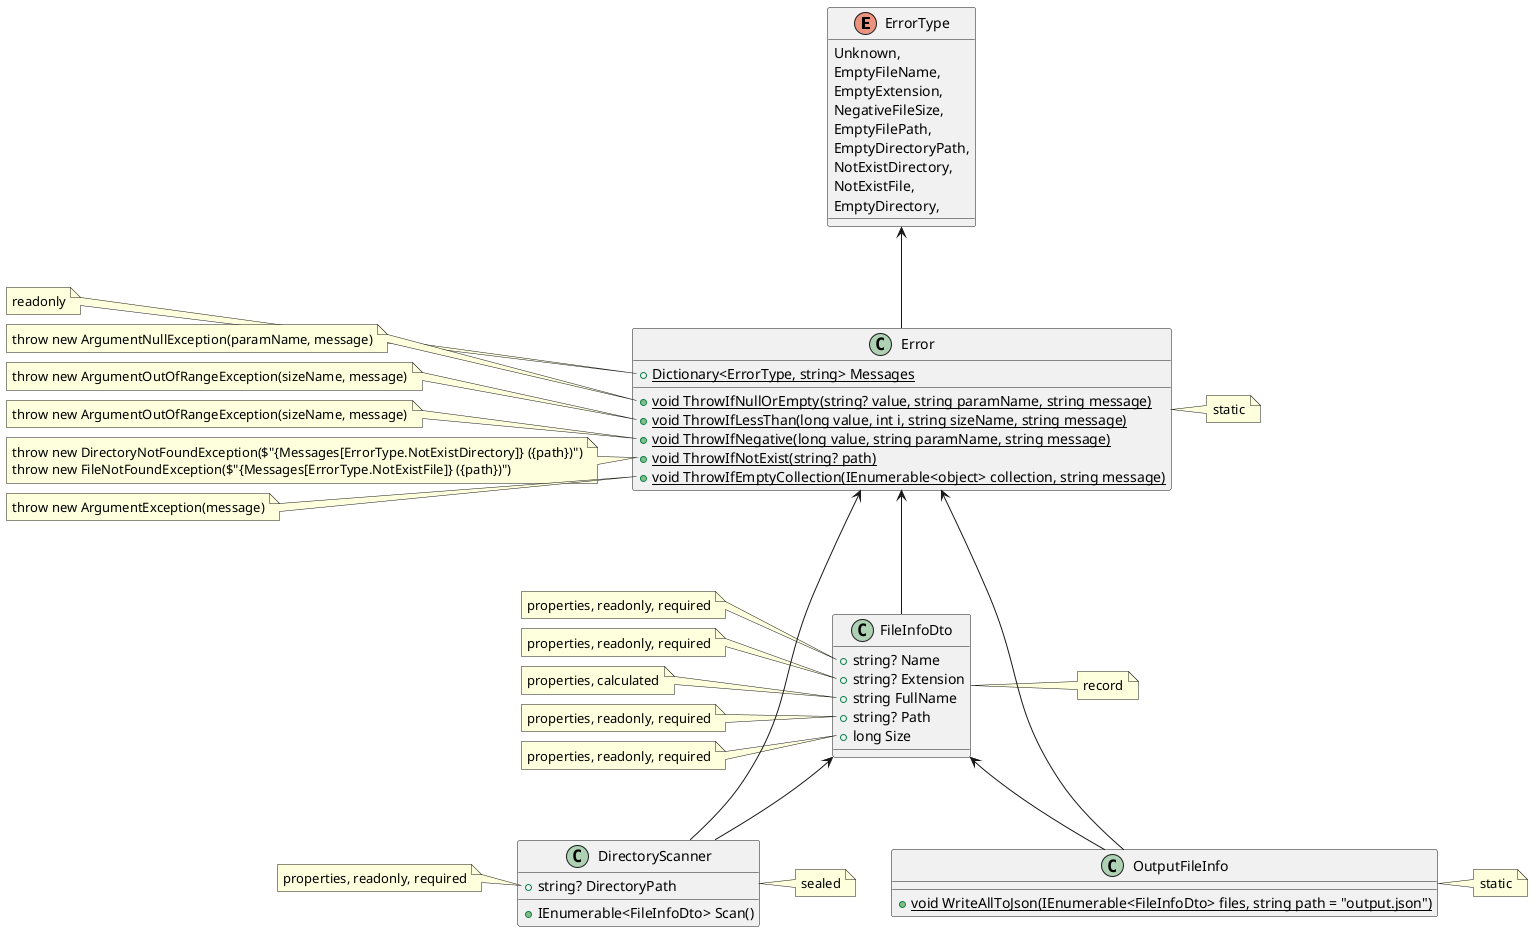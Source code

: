 ﻿@startuml
'https://plantuml.com/class-diagram

enum ErrorType 
{
    Unknown,
    EmptyFileName,
    EmptyExtension,
    NegativeFileSize,
    EmptyFilePath,
    EmptyDirectoryPath,
    NotExistDirectory,
    NotExistFile,
    EmptyDirectory,
}

ErrorType <-- Error
class Error 
{
    + {static} Dictionary<ErrorType, string> Messages
    + {static} void ThrowIfNullOrEmpty(string? value, string paramName, string message)
    + {static} void ThrowIfLessThan(long value, int i, string sizeName, string message)
    + {static} void ThrowIfNegative(long value, string paramName, string message)
    + {static} void ThrowIfNotExist(string? path)
    + {static} void ThrowIfEmptyCollection(IEnumerable<object> collection, string message)
}
note right of Error
    static
end note
note left of Error::Messages
    readonly
end note
note left of Error::ThrowIfNullOrEmpty
    throw new ArgumentNullException(paramName, message)
end note
note left of Error::ThrowIfLessThan
    throw new ArgumentOutOfRangeException(sizeName, message)
end note
note left of Error::ThrowIfNegative
    throw new ArgumentOutOfRangeException(sizeName, message)
end note
note left of Error::ThrowIfNotExist
    throw new DirectoryNotFoundException($"{Messages[ErrorType.NotExistDirectory]} ({path})")
    throw new FileNotFoundException($"{Messages[ErrorType.NotExistFile]} ({path})")
end note
note left of Error::ThrowIfEmptyCollection
    throw new ArgumentException(message)
end note

Error <-- FileInfoDto
class FileInfoDto 
{
    + string? Name
    + string? Extension
    + string FullName
    + string? Path
    + long Size
}
note right of FileInfoDto
    record
end note
note left of FileInfoDto::Name
    properties, readonly, required
end note
note left of FileInfoDto::Extension
    properties, readonly, required
end note
note left of FileInfoDto::FullName
    properties, calculated
end note
note left of FileInfoDto::Path
    properties, readonly, required
end note
note left of FileInfoDto::Size
    properties, readonly, required
end note

Error <-- DirectoryScanner
FileInfoDto <-- DirectoryScanner
class DirectoryScanner 
{
    + string? DirectoryPath
    + IEnumerable<FileInfoDto> Scan()
}
note right of DirectoryScanner
    sealed
end note
note left of DirectoryScanner::DirectoryPath
    properties, readonly, required
end note

Error <-- OutputFileInfo
FileInfoDto <-- OutputFileInfo
class OutputFileInfo 
{
    + {static} void WriteAllToJson(IEnumerable<FileInfoDto> files, string path = "output.json")
}
note right of OutputFileInfo
    static
end note

@enduml